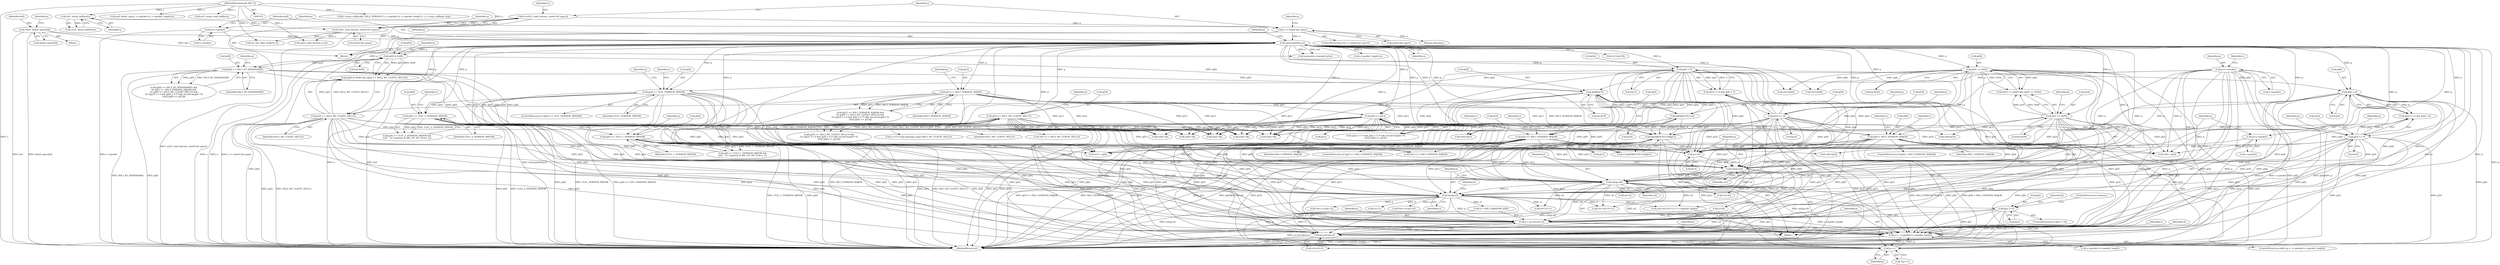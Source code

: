 digraph "0_openssl_26a59d9b46574e457870197dffa802871b4c8fc7_0@array" {
"1000935" [label="(Call,p[i] != 0)"];
"1000828" [label="(Call,n2s(p,cl))"];
"1000736" [label="(Call,((p[0]&0x7f)<<8)|p[1])"];
"1000737" [label="(Call,(p[0]&0x7f)<<8)"];
"1000738" [label="(Call,p[0]&0x7f)"];
"1000715" [label="(Call,p=s->packet)"];
"1000219" [label="(Call,p[0] & 0x80)"];
"1000213" [label="(Call,memcpy(buf,p,n))"];
"1000150" [label="(Call,*buf= &(buf_space[0]))"];
"1000208" [label="(Call,p=s->packet)"];
"1000202" [label="(Call,n != sizeof buf_space)"];
"1000195" [label="(Call,n=ssl23_read_bytes(s, sizeof buf_space))"];
"1000197" [label="(Call,ssl23_read_bytes(s, sizeof buf_space))"];
"1000192" [label="(Call,ssl3_setup_buffers(s))"];
"1000146" [label="(MethodParameterIn,SSL *s)"];
"1000428" [label="(Call,p[0] == SSL3_RT_HANDSHAKE)"];
"1000434" [label="(Call,p[1] == SSL3_VERSION_MAJOR)"];
"1000457" [label="(Call,p[9] >= p[1])"];
"1000490" [label="(Call,p[9] > SSL3_VERSION_MAJOR)"];
"1000440" [label="(Call,p[5] == SSL3_MT_CLIENT_HELLO)"];
"1000224" [label="(Call,p[2] == SSL2_MT_CLIENT_HELLO)"];
"1000825" [label="(Call,n2s(p,sil))"];
"1000822" [label="(Call,n2s(p,csl))"];
"1000819" [label="(Call,p+=5)"];
"1000814" [label="(Call,p=s->packet)"];
"1000290" [label="(Call,p[4] >= TLS1_VERSION_MINOR)"];
"1000237" [label="(Call,p[4] == 0x02)"];
"1000298" [label="(Call,p[4] >= TLS1_2_VERSION_MINOR)"];
"1000479" [label="(Call,p[4] < 6)"];
"1000452" [label="(Call,p[4] < 5)"];
"1000323" [label="(Call,p[4] >= TLS1_1_VERSION_MINOR)"];
"1000474" [label="(Call,p[3] == 0)"];
"1000447" [label="(Call,p[3] == 0)"];
"1000269" [label="(Call,p[3] == SSL3_VERSION_MAJOR)"];
"1000232" [label="(Call,p[3] == 0x00)"];
"1000975" [label="(Call,p = p+csl+sil+cl)"];
"1000985" [label="(Call,p <  s->packet+s->packet_length)"];
"1001000" [label="(Call,p++)"];
"1000977" [label="(Call,p+csl+sil+cl)"];
"1000458" [label="(Call,p[9])"];
"1000473" [label="(Call,p[3] == 0 && p[4] < 6)"];
"1000273" [label="(Identifier,SSL3_VERSION_MAJOR)"];
"1000461" [label="(Call,p[1])"];
"1000192" [label="(Call,ssl3_setup_buffers(s))"];
"1000720" [label="(Call,v[0] = p[3])"];
"1000739" [label="(Call,p[0])"];
"1000796" [label="(Call,s->msg_callback(0, SSL2_VERSION, 0, s->packet+2, s->packet_length-2, s, s->msg_callback_arg))"];
"1000483" [label="(Literal,6)"];
"1000439" [label="(Call,(p[5] == SSL3_MT_CLIENT_HELLO) &&\n\t\t\t ((p[3] == 0 && p[4] < 5 /* silly record length? */)\n\t\t\t\t|| (p[9] >= p[1])))"];
"1000454" [label="(Identifier,p)"];
"1000825" [label="(Call,n2s(p,sil))"];
"1000219" [label="(Call,p[0] & 0x80)"];
"1001114" [label="(Call,memcpy(s->packet,buf,n))"];
"1000199" [label="(Call,sizeof buf_space)"];
"1000291" [label="(Call,p[4])"];
"1000481" [label="(Identifier,p)"];
"1000446" [label="(Call,p[3] == 0 && p[4] < 5)"];
"1000445" [label="(Call,(p[3] == 0 && p[4] < 5 /* silly record length? */)\n\t\t\t\t|| (p[9] >= p[1]))"];
"1001000" [label="(Call,p++)"];
"1000327" [label="(Identifier,TLS1_1_VERSION_MINOR)"];
"1000302" [label="(Identifier,TLS1_2_VERSION_MINOR)"];
"1000231" [label="(Call,(p[3] == 0x00) && (p[4] == 0x02))"];
"1000208" [label="(Call,p=s->packet)"];
"1000737" [label="(Call,(p[0]&0x7f)<<8)"];
"1000819" [label="(Call,p+=5)"];
"1000939" [label="(Literal,0)"];
"1000432" [label="(Identifier,SSL3_RT_HANDSHAKE)"];
"1000300" [label="(Identifier,p)"];
"1000820" [label="(Identifier,p)"];
"1000829" [label="(Identifier,p)"];
"1000440" [label="(Call,p[5] == SSL3_MT_CLIENT_HELLO)"];
"1000202" [label="(Call,n != sizeof buf_space)"];
"1000166" [label="(Identifier,n)"];
"1000985" [label="(Call,p <  s->packet+s->packet_length)"];
"1000270" [label="(Call,p[3])"];
"1000823" [label="(Identifier,p)"];
"1000290" [label="(Call,p[4] >= TLS1_VERSION_MINOR)"];
"1000435" [label="(Call,p[1])"];
"1000978" [label="(Identifier,p)"];
"1000722" [label="(Identifier,v)"];
"1000250" [label="(Call,v[1]=p[4])"];
"1001080" [label="(Call,s->packet_length=n)"];
"1000232" [label="(Call,p[3] == 0x00)"];
"1000981" [label="(Call,sil+cl)"];
"1000716" [label="(Identifier,p)"];
"1000743" [label="(Literal,8)"];
"1000950" [label="(Call,*(d++)=p[i+2])"];
"1000977" [label="(Call,p+csl+sil+cl)"];
"1000676" [label="(Call,(char *)p)"];
"1000448" [label="(Call,p[3])"];
"1000180" [label="(Block,)"];
"1001029" [label="(Call,s->s3->tmp.message_type=SSL3_MT_CLIENT_HELLO)"];
"1000457" [label="(Call,p[9] >= p[1])"];
"1000282" [label="(Call,v[1]=p[4])"];
"1000269" [label="(Call,p[3] == SSL3_VERSION_MAJOR)"];
"1000241" [label="(Literal,0x02)"];
"1000331" [label="(Identifier,s)"];
"1000323" [label="(Call,p[4] >= TLS1_1_VERSION_MINOR)"];
"1000736" [label="(Call,((p[0]&0x7f)<<8)|p[1])"];
"1000151" [label="(Identifier,buf)"];
"1000715" [label="(Call,p=s->packet)"];
"1000239" [label="(Identifier,p)"];
"1000479" [label="(Call,p[4] < 6)"];
"1000883" [label="(Call,cl > SSL3_RANDOM_SIZE)"];
"1000644" [label="(Call,(char *)p)"];
"1000744" [label="(Call,p[1])"];
"1000827" [label="(Identifier,sil)"];
"1000986" [label="(Identifier,p)"];
"1000324" [label="(Call,p[4])"];
"1000289" [label="(ControlStructure,if (p[4] >= TLS1_VERSION_MINOR))"];
"1000927" [label="(Call,i<csl)"];
"1000223" [label="(Literal,0x80)"];
"1000322" [label="(Call,p[4] >= TLS1_1_VERSION_MINOR &&\n\t\t\t\t\t   !(s->options & SSL_OP_NO_TLSv1_1))"];
"1000465" [label="(Call,v[0]=p[1])"];
"1000204" [label="(Call,sizeof buf_space)"];
"1000429" [label="(Call,p[0])"];
"1000294" [label="(Identifier,TLS1_VERSION_MINOR)"];
"1000497" [label="(Identifier,v)"];
"1000215" [label="(Identifier,p)"];
"1000738" [label="(Call,p[0]&0x7f)"];
"1000711" [label="(Block,)"];
"1000734" [label="(Call,n=((p[0]&0x7f)<<8)|p[1])"];
"1000661" [label="(Call,(char *)p)"];
"1000243" [label="(Call,v[0]=p[3])"];
"1000453" [label="(Call,p[4])"];
"1001003" [label="(Identifier,i)"];
"1000147" [label="(Block,)"];
"1001001" [label="(Identifier,p)"];
"1000934" [label="(ControlStructure,if (p[i] != 0))"];
"1000832" [label="(Identifier,d)"];
"1000216" [label="(Identifier,n)"];
"1000306" [label="(Identifier,s)"];
"1000822" [label="(Call,n2s(p,csl))"];
"1000233" [label="(Call,p[3])"];
"1000238" [label="(Call,p[4])"];
"1000830" [label="(Identifier,cl)"];
"1000452" [label="(Call,p[4] < 5)"];
"1000987" [label="(Call,s->packet+s->packet_length)"];
"1000444" [label="(Identifier,SSL3_MT_CLIENT_HELLO)"];
"1000941" [label="(Call,*(d++)=p[i+1])"];
"1000815" [label="(Identifier,p)"];
"1000400" [label="(Identifier,s)"];
"1001076" [label="(Call,ssl_init_wbio_buffer(s,1))"];
"1000826" [label="(Identifier,p)"];
"1000449" [label="(Identifier,p)"];
"1000935" [label="(Call,p[i] != 0)"];
"1000193" [label="(Identifier,s)"];
"1000780" [label="(Call,ssl3_finish_mac(s, s->packet+2, s->packet_length-2))"];
"1000821" [label="(Literal,5)"];
"1000816" [label="(Call,s->packet)"];
"1000727" [label="(Call,v[1] = p[4])"];
"1000846" [label="(Call,cl+11)"];
"1000717" [label="(Call,s->packet)"];
"1000979" [label="(Call,csl+sil+cl)"];
"1000298" [label="(Call,p[4] >= TLS1_2_VERSION_MINOR)"];
"1000226" [label="(Identifier,p)"];
"1000478" [label="(Literal,0)"];
"1000451" [label="(Literal,0)"];
"1000206" [label="(Return,return(n);)"];
"1000940" [label="(ControlStructure,continue;)"];
"1000447" [label="(Call,p[3] == 0)"];
"1000299" [label="(Call,p[4])"];
"1000635" [label="(Call,(char *)p)"];
"1000210" [label="(Call,s->packet)"];
"1000203" [label="(Identifier,n)"];
"1000236" [label="(Literal,0x00)"];
"1001097" [label="(Call,ssl3_setup_read_buffer(s))"];
"1000868" [label="(Call,*(d++) = SSL3_VERSION_MAJOR)"];
"1000902" [label="(Call,csl+sil)"];
"1000150" [label="(Call,*buf= &(buf_space[0]))"];
"1000201" [label="(ControlStructure,if (n != sizeof buf_space))"];
"1000268" [label="(ControlStructure,if (p[3] == SSL3_VERSION_MAJOR))"];
"1000474" [label="(Call,p[3] == 0)"];
"1000475" [label="(Call,p[3])"];
"1000220" [label="(Call,p[0])"];
"1000433" [label="(Call,(p[1] == SSL3_VERSION_MAJOR) &&\n\t\t\t (p[5] == SSL3_MT_CLIENT_HELLO) &&\n\t\t\t ((p[3] == 0 && p[4] < 5 /* silly record length? */)\n\t\t\t\t|| (p[9] >= p[1])))"];
"1000976" [label="(Identifier,p)"];
"1000197" [label="(Call,ssl23_read_bytes(s, sizeof buf_space))"];
"1000209" [label="(Identifier,p)"];
"1000844" [label="(Call,sil+cl+11)"];
"1000442" [label="(Identifier,p)"];
"1000491" [label="(Call,p[9])"];
"1000857" [label="(Call,*(d++) = SSL3_MT_CLIENT_HELLO)"];
"1000842" [label="(Call,csl+sil+cl+11)"];
"1000489" [label="(ControlStructure,if (p[9] > SSL3_VERSION_MAJOR))"];
"1000999" [label="(Call,*(p++))"];
"1000438" [label="(Identifier,SSL3_VERSION_MAJOR)"];
"1000441" [label="(Call,p[5])"];
"1000501" [label="(Call,v[1]=p[10])"];
"1000936" [label="(Call,p[i])"];
"1000998" [label="(Identifier,d)"];
"1000490" [label="(Call,p[9] > SSL3_VERSION_MAJOR)"];
"1000975" [label="(Call,p = p+csl+sil+cl)"];
"1000427" [label="(Call,(p[0] == SSL3_RT_HANDSHAKE) &&\n\t\t\t (p[1] == SSL3_VERSION_MAJOR) &&\n\t\t\t (p[5] == SSL3_MT_CLIENT_HELLO) &&\n\t\t\t ((p[3] == 0 && p[4] < 5 /* silly record length? */)\n\t\t\t\t|| (p[9] >= p[1])))"];
"1000434" [label="(Call,p[1] == SSL3_VERSION_MAJOR)"];
"1000218" [label="(Call,(p[0] & 0x80) && (p[2] == SSL2_MT_CLIENT_HELLO))"];
"1000207" [label="(Identifier,n)"];
"1000214" [label="(Identifier,buf)"];
"1000221" [label="(Identifier,p)"];
"1000480" [label="(Call,p[4])"];
"1000841" [label="(Call,(csl+sil+cl+11) != s->packet_length)"];
"1000456" [label="(Literal,5)"];
"1000503" [label="(Identifier,v)"];
"1000237" [label="(Call,p[4] == 0x02)"];
"1000228" [label="(Identifier,SSL2_MT_CLIENT_HELLO)"];
"1000152" [label="(Call,&(buf_space[0]))"];
"1000196" [label="(Identifier,n)"];
"1000225" [label="(Call,p[2])"];
"1000944" [label="(Identifier,d)"];
"1000195" [label="(Call,n=ssl23_read_bytes(s, sizeof buf_space))"];
"1000275" [label="(Call,v[0]=p[3])"];
"1001274" [label="(MethodReturn,int)"];
"1000814" [label="(Call,p=s->packet)"];
"1000428" [label="(Call,p[0] == SSL3_RT_HANDSHAKE)"];
"1000689" [label="(Identifier,s)"];
"1000742" [label="(Literal,0x7f)"];
"1000769" [label="(Call,ssl23_read_bytes(s,n+2))"];
"1000224" [label="(Call,p[2] == SSL2_MT_CLIENT_HELLO)"];
"1000198" [label="(Identifier,s)"];
"1000653" [label="(Call,(char *)p)"];
"1000191" [label="(Call,!ssl3_setup_buffers(s))"];
"1000436" [label="(Identifier,p)"];
"1000828" [label="(Call,n2s(p,cl))"];
"1000297" [label="(Call,p[4] >= TLS1_2_VERSION_MINOR &&\n\t\t\t\t\t   !(s->options & SSL_OP_NO_TLSv1_2))"];
"1000494" [label="(Identifier,SSL3_VERSION_MAJOR)"];
"1000824" [label="(Identifier,csl)"];
"1000984" [label="(ControlStructure,while (p <  s->packet+s->packet_length))"];
"1000146" [label="(MethodParameterIn,SSL *s)"];
"1000745" [label="(Identifier,p)"];
"1000213" [label="(Call,memcpy(buf,p,n))"];
"1000277" [label="(Identifier,v)"];
"1000935" -> "1000934"  [label="AST: "];
"1000935" -> "1000939"  [label="CFG: "];
"1000936" -> "1000935"  [label="AST: "];
"1000939" -> "1000935"  [label="AST: "];
"1000940" -> "1000935"  [label="CFG: "];
"1000944" -> "1000935"  [label="CFG: "];
"1000935" -> "1001274"  [label="DDG: p[i]"];
"1000935" -> "1001274"  [label="DDG: p[i] != 0"];
"1000828" -> "1000935"  [label="DDG: p"];
"1000935" -> "1000975"  [label="DDG: p[i]"];
"1000935" -> "1000977"  [label="DDG: p[i]"];
"1000935" -> "1000985"  [label="DDG: p[i]"];
"1000935" -> "1001000"  [label="DDG: p[i]"];
"1000828" -> "1000711"  [label="AST: "];
"1000828" -> "1000830"  [label="CFG: "];
"1000829" -> "1000828"  [label="AST: "];
"1000830" -> "1000828"  [label="AST: "];
"1000832" -> "1000828"  [label="CFG: "];
"1000828" -> "1001274"  [label="DDG: n2s(p,cl)"];
"1000736" -> "1000828"  [label="DDG: p[1]"];
"1000738" -> "1000828"  [label="DDG: p[0]"];
"1000490" -> "1000828"  [label="DDG: p[9]"];
"1000440" -> "1000828"  [label="DDG: p[5]"];
"1000224" -> "1000828"  [label="DDG: p[2]"];
"1000457" -> "1000828"  [label="DDG: p[9]"];
"1000825" -> "1000828"  [label="DDG: p"];
"1000290" -> "1000828"  [label="DDG: p[4]"];
"1000715" -> "1000828"  [label="DDG: p"];
"1000298" -> "1000828"  [label="DDG: p[4]"];
"1000479" -> "1000828"  [label="DDG: p[4]"];
"1000452" -> "1000828"  [label="DDG: p[4]"];
"1000323" -> "1000828"  [label="DDG: p[4]"];
"1000237" -> "1000828"  [label="DDG: p[4]"];
"1000213" -> "1000828"  [label="DDG: p"];
"1000474" -> "1000828"  [label="DDG: p[3]"];
"1000269" -> "1000828"  [label="DDG: p[3]"];
"1000447" -> "1000828"  [label="DDG: p[3]"];
"1000232" -> "1000828"  [label="DDG: p[3]"];
"1000828" -> "1000841"  [label="DDG: cl"];
"1000828" -> "1000842"  [label="DDG: cl"];
"1000828" -> "1000844"  [label="DDG: cl"];
"1000828" -> "1000846"  [label="DDG: cl"];
"1000828" -> "1000883"  [label="DDG: cl"];
"1000828" -> "1000941"  [label="DDG: p"];
"1000828" -> "1000950"  [label="DDG: p"];
"1000828" -> "1000975"  [label="DDG: p"];
"1000828" -> "1000977"  [label="DDG: p"];
"1000828" -> "1000985"  [label="DDG: p"];
"1000828" -> "1001000"  [label="DDG: p"];
"1000736" -> "1000734"  [label="AST: "];
"1000736" -> "1000744"  [label="CFG: "];
"1000737" -> "1000736"  [label="AST: "];
"1000744" -> "1000736"  [label="AST: "];
"1000734" -> "1000736"  [label="CFG: "];
"1000736" -> "1001274"  [label="DDG: p[1]"];
"1000736" -> "1001274"  [label="DDG: (p[0]&0x7f)<<8"];
"1000736" -> "1000734"  [label="DDG: (p[0]&0x7f)<<8"];
"1000736" -> "1000734"  [label="DDG: p[1]"];
"1000737" -> "1000736"  [label="DDG: p[0]&0x7f"];
"1000737" -> "1000736"  [label="DDG: 8"];
"1000434" -> "1000736"  [label="DDG: p[1]"];
"1000457" -> "1000736"  [label="DDG: p[1]"];
"1000715" -> "1000736"  [label="DDG: p"];
"1000213" -> "1000736"  [label="DDG: p"];
"1000736" -> "1000819"  [label="DDG: p[1]"];
"1000736" -> "1000822"  [label="DDG: p[1]"];
"1000736" -> "1000825"  [label="DDG: p[1]"];
"1000736" -> "1000975"  [label="DDG: p[1]"];
"1000736" -> "1000977"  [label="DDG: p[1]"];
"1000736" -> "1000985"  [label="DDG: p[1]"];
"1000736" -> "1001000"  [label="DDG: p[1]"];
"1000737" -> "1000743"  [label="CFG: "];
"1000738" -> "1000737"  [label="AST: "];
"1000743" -> "1000737"  [label="AST: "];
"1000745" -> "1000737"  [label="CFG: "];
"1000737" -> "1001274"  [label="DDG: p[0]&0x7f"];
"1000738" -> "1000737"  [label="DDG: p[0]"];
"1000738" -> "1000737"  [label="DDG: 0x7f"];
"1000738" -> "1000742"  [label="CFG: "];
"1000739" -> "1000738"  [label="AST: "];
"1000742" -> "1000738"  [label="AST: "];
"1000743" -> "1000738"  [label="CFG: "];
"1000738" -> "1001274"  [label="DDG: p[0]"];
"1000715" -> "1000738"  [label="DDG: p"];
"1000219" -> "1000738"  [label="DDG: p[0]"];
"1000428" -> "1000738"  [label="DDG: p[0]"];
"1000738" -> "1000819"  [label="DDG: p[0]"];
"1000738" -> "1000822"  [label="DDG: p[0]"];
"1000738" -> "1000825"  [label="DDG: p[0]"];
"1000738" -> "1000975"  [label="DDG: p[0]"];
"1000738" -> "1000977"  [label="DDG: p[0]"];
"1000738" -> "1000985"  [label="DDG: p[0]"];
"1000738" -> "1001000"  [label="DDG: p[0]"];
"1000715" -> "1000711"  [label="AST: "];
"1000715" -> "1000717"  [label="CFG: "];
"1000716" -> "1000715"  [label="AST: "];
"1000717" -> "1000715"  [label="AST: "];
"1000722" -> "1000715"  [label="CFG: "];
"1000715" -> "1001274"  [label="DDG: p"];
"1000715" -> "1001274"  [label="DDG: s->packet"];
"1000715" -> "1000720"  [label="DDG: p"];
"1000715" -> "1000727"  [label="DDG: p"];
"1000715" -> "1000819"  [label="DDG: p"];
"1000715" -> "1000822"  [label="DDG: p"];
"1000715" -> "1000825"  [label="DDG: p"];
"1000715" -> "1000975"  [label="DDG: p"];
"1000715" -> "1000977"  [label="DDG: p"];
"1000715" -> "1000985"  [label="DDG: p"];
"1000715" -> "1001000"  [label="DDG: p"];
"1000219" -> "1000218"  [label="AST: "];
"1000219" -> "1000223"  [label="CFG: "];
"1000220" -> "1000219"  [label="AST: "];
"1000223" -> "1000219"  [label="AST: "];
"1000226" -> "1000219"  [label="CFG: "];
"1000218" -> "1000219"  [label="CFG: "];
"1000219" -> "1001274"  [label="DDG: p[0]"];
"1000219" -> "1000218"  [label="DDG: p[0]"];
"1000219" -> "1000218"  [label="DDG: 0x80"];
"1000213" -> "1000219"  [label="DDG: p"];
"1000219" -> "1000428"  [label="DDG: p[0]"];
"1000213" -> "1000180"  [label="AST: "];
"1000213" -> "1000216"  [label="CFG: "];
"1000214" -> "1000213"  [label="AST: "];
"1000215" -> "1000213"  [label="AST: "];
"1000216" -> "1000213"  [label="AST: "];
"1000221" -> "1000213"  [label="CFG: "];
"1000213" -> "1001274"  [label="DDG: n"];
"1000213" -> "1001274"  [label="DDG: buf"];
"1000213" -> "1001274"  [label="DDG: memcpy(buf,p,n)"];
"1000213" -> "1001274"  [label="DDG: p"];
"1000150" -> "1000213"  [label="DDG: buf"];
"1000208" -> "1000213"  [label="DDG: p"];
"1000202" -> "1000213"  [label="DDG: n"];
"1000213" -> "1000224"  [label="DDG: p"];
"1000213" -> "1000232"  [label="DDG: p"];
"1000213" -> "1000237"  [label="DDG: p"];
"1000213" -> "1000243"  [label="DDG: p"];
"1000213" -> "1000250"  [label="DDG: p"];
"1000213" -> "1000269"  [label="DDG: p"];
"1000213" -> "1000275"  [label="DDG: p"];
"1000213" -> "1000282"  [label="DDG: p"];
"1000213" -> "1000290"  [label="DDG: p"];
"1000213" -> "1000298"  [label="DDG: p"];
"1000213" -> "1000323"  [label="DDG: p"];
"1000213" -> "1000428"  [label="DDG: p"];
"1000213" -> "1000434"  [label="DDG: p"];
"1000213" -> "1000440"  [label="DDG: p"];
"1000213" -> "1000447"  [label="DDG: p"];
"1000213" -> "1000452"  [label="DDG: p"];
"1000213" -> "1000457"  [label="DDG: p"];
"1000213" -> "1000465"  [label="DDG: p"];
"1000213" -> "1000474"  [label="DDG: p"];
"1000213" -> "1000479"  [label="DDG: p"];
"1000213" -> "1000490"  [label="DDG: p"];
"1000213" -> "1000501"  [label="DDG: p"];
"1000213" -> "1000635"  [label="DDG: p"];
"1000213" -> "1000720"  [label="DDG: p"];
"1000213" -> "1000727"  [label="DDG: p"];
"1000213" -> "1000819"  [label="DDG: p"];
"1000213" -> "1000822"  [label="DDG: p"];
"1000213" -> "1000825"  [label="DDG: p"];
"1000213" -> "1000975"  [label="DDG: p"];
"1000213" -> "1000977"  [label="DDG: p"];
"1000213" -> "1000985"  [label="DDG: p"];
"1000213" -> "1001000"  [label="DDG: p"];
"1000213" -> "1001080"  [label="DDG: n"];
"1000213" -> "1001114"  [label="DDG: buf"];
"1000213" -> "1001114"  [label="DDG: n"];
"1000150" -> "1000147"  [label="AST: "];
"1000150" -> "1000152"  [label="CFG: "];
"1000151" -> "1000150"  [label="AST: "];
"1000152" -> "1000150"  [label="AST: "];
"1000166" -> "1000150"  [label="CFG: "];
"1000150" -> "1001274"  [label="DDG: buf"];
"1000150" -> "1001274"  [label="DDG: &(buf_space[0])"];
"1000150" -> "1001114"  [label="DDG: buf"];
"1000208" -> "1000180"  [label="AST: "];
"1000208" -> "1000210"  [label="CFG: "];
"1000209" -> "1000208"  [label="AST: "];
"1000210" -> "1000208"  [label="AST: "];
"1000214" -> "1000208"  [label="CFG: "];
"1000208" -> "1001274"  [label="DDG: s->packet"];
"1000202" -> "1000201"  [label="AST: "];
"1000202" -> "1000204"  [label="CFG: "];
"1000203" -> "1000202"  [label="AST: "];
"1000204" -> "1000202"  [label="AST: "];
"1000207" -> "1000202"  [label="CFG: "];
"1000209" -> "1000202"  [label="CFG: "];
"1000202" -> "1001274"  [label="DDG: n"];
"1000202" -> "1001274"  [label="DDG: n != sizeof buf_space"];
"1000195" -> "1000202"  [label="DDG: n"];
"1000202" -> "1000206"  [label="DDG: n"];
"1000195" -> "1000180"  [label="AST: "];
"1000195" -> "1000197"  [label="CFG: "];
"1000196" -> "1000195"  [label="AST: "];
"1000197" -> "1000195"  [label="AST: "];
"1000203" -> "1000195"  [label="CFG: "];
"1000195" -> "1001274"  [label="DDG: ssl23_read_bytes(s, sizeof buf_space)"];
"1000197" -> "1000195"  [label="DDG: s"];
"1000197" -> "1000199"  [label="CFG: "];
"1000198" -> "1000197"  [label="AST: "];
"1000199" -> "1000197"  [label="AST: "];
"1000197" -> "1001274"  [label="DDG: s"];
"1000192" -> "1000197"  [label="DDG: s"];
"1000146" -> "1000197"  [label="DDG: s"];
"1000197" -> "1000769"  [label="DDG: s"];
"1000197" -> "1001076"  [label="DDG: s"];
"1000192" -> "1000191"  [label="AST: "];
"1000192" -> "1000193"  [label="CFG: "];
"1000193" -> "1000192"  [label="AST: "];
"1000191" -> "1000192"  [label="CFG: "];
"1000192" -> "1000191"  [label="DDG: s"];
"1000146" -> "1000192"  [label="DDG: s"];
"1000146" -> "1000145"  [label="AST: "];
"1000146" -> "1001274"  [label="DDG: s"];
"1000146" -> "1000769"  [label="DDG: s"];
"1000146" -> "1000780"  [label="DDG: s"];
"1000146" -> "1000796"  [label="DDG: s"];
"1000146" -> "1001076"  [label="DDG: s"];
"1000146" -> "1001097"  [label="DDG: s"];
"1000428" -> "1000427"  [label="AST: "];
"1000428" -> "1000432"  [label="CFG: "];
"1000429" -> "1000428"  [label="AST: "];
"1000432" -> "1000428"  [label="AST: "];
"1000436" -> "1000428"  [label="CFG: "];
"1000427" -> "1000428"  [label="CFG: "];
"1000428" -> "1001274"  [label="DDG: SSL3_RT_HANDSHAKE"];
"1000428" -> "1001274"  [label="DDG: p[0]"];
"1000428" -> "1000427"  [label="DDG: p[0]"];
"1000428" -> "1000427"  [label="DDG: SSL3_RT_HANDSHAKE"];
"1000428" -> "1000635"  [label="DDG: p[0]"];
"1000428" -> "1000644"  [label="DDG: p[0]"];
"1000428" -> "1000653"  [label="DDG: p[0]"];
"1000428" -> "1000661"  [label="DDG: p[0]"];
"1000428" -> "1000676"  [label="DDG: p[0]"];
"1000434" -> "1000433"  [label="AST: "];
"1000434" -> "1000438"  [label="CFG: "];
"1000435" -> "1000434"  [label="AST: "];
"1000438" -> "1000434"  [label="AST: "];
"1000442" -> "1000434"  [label="CFG: "];
"1000433" -> "1000434"  [label="CFG: "];
"1000434" -> "1001274"  [label="DDG: SSL3_VERSION_MAJOR"];
"1000434" -> "1001274"  [label="DDG: p[1]"];
"1000434" -> "1000433"  [label="DDG: p[1]"];
"1000434" -> "1000433"  [label="DDG: SSL3_VERSION_MAJOR"];
"1000434" -> "1000457"  [label="DDG: p[1]"];
"1000434" -> "1000465"  [label="DDG: p[1]"];
"1000434" -> "1000490"  [label="DDG: SSL3_VERSION_MAJOR"];
"1000434" -> "1000635"  [label="DDG: p[1]"];
"1000434" -> "1000644"  [label="DDG: p[1]"];
"1000434" -> "1000653"  [label="DDG: p[1]"];
"1000434" -> "1000661"  [label="DDG: p[1]"];
"1000434" -> "1000676"  [label="DDG: p[1]"];
"1000434" -> "1000868"  [label="DDG: SSL3_VERSION_MAJOR"];
"1000457" -> "1000445"  [label="AST: "];
"1000457" -> "1000461"  [label="CFG: "];
"1000458" -> "1000457"  [label="AST: "];
"1000461" -> "1000457"  [label="AST: "];
"1000445" -> "1000457"  [label="CFG: "];
"1000457" -> "1001274"  [label="DDG: p[1]"];
"1000457" -> "1001274"  [label="DDG: p[9]"];
"1000457" -> "1000445"  [label="DDG: p[9]"];
"1000457" -> "1000445"  [label="DDG: p[1]"];
"1000457" -> "1000465"  [label="DDG: p[1]"];
"1000457" -> "1000490"  [label="DDG: p[9]"];
"1000457" -> "1000635"  [label="DDG: p[9]"];
"1000457" -> "1000635"  [label="DDG: p[1]"];
"1000457" -> "1000644"  [label="DDG: p[9]"];
"1000457" -> "1000644"  [label="DDG: p[1]"];
"1000457" -> "1000653"  [label="DDG: p[9]"];
"1000457" -> "1000653"  [label="DDG: p[1]"];
"1000457" -> "1000661"  [label="DDG: p[9]"];
"1000457" -> "1000661"  [label="DDG: p[1]"];
"1000457" -> "1000676"  [label="DDG: p[9]"];
"1000457" -> "1000676"  [label="DDG: p[1]"];
"1000457" -> "1000819"  [label="DDG: p[9]"];
"1000457" -> "1000822"  [label="DDG: p[9]"];
"1000457" -> "1000825"  [label="DDG: p[9]"];
"1000457" -> "1000975"  [label="DDG: p[9]"];
"1000457" -> "1000977"  [label="DDG: p[9]"];
"1000457" -> "1000985"  [label="DDG: p[9]"];
"1000457" -> "1001000"  [label="DDG: p[9]"];
"1000490" -> "1000489"  [label="AST: "];
"1000490" -> "1000494"  [label="CFG: "];
"1000491" -> "1000490"  [label="AST: "];
"1000494" -> "1000490"  [label="AST: "];
"1000497" -> "1000490"  [label="CFG: "];
"1000503" -> "1000490"  [label="CFG: "];
"1000490" -> "1001274"  [label="DDG: SSL3_VERSION_MAJOR"];
"1000490" -> "1001274"  [label="DDG: p[9]"];
"1000490" -> "1001274"  [label="DDG: p[9] > SSL3_VERSION_MAJOR"];
"1000490" -> "1000819"  [label="DDG: p[9]"];
"1000490" -> "1000822"  [label="DDG: p[9]"];
"1000490" -> "1000825"  [label="DDG: p[9]"];
"1000490" -> "1000868"  [label="DDG: SSL3_VERSION_MAJOR"];
"1000490" -> "1000975"  [label="DDG: p[9]"];
"1000490" -> "1000977"  [label="DDG: p[9]"];
"1000490" -> "1000985"  [label="DDG: p[9]"];
"1000490" -> "1001000"  [label="DDG: p[9]"];
"1000440" -> "1000439"  [label="AST: "];
"1000440" -> "1000444"  [label="CFG: "];
"1000441" -> "1000440"  [label="AST: "];
"1000444" -> "1000440"  [label="AST: "];
"1000449" -> "1000440"  [label="CFG: "];
"1000439" -> "1000440"  [label="CFG: "];
"1000440" -> "1001274"  [label="DDG: p[5]"];
"1000440" -> "1001274"  [label="DDG: SSL3_MT_CLIENT_HELLO"];
"1000440" -> "1000439"  [label="DDG: p[5]"];
"1000440" -> "1000439"  [label="DDG: SSL3_MT_CLIENT_HELLO"];
"1000440" -> "1000635"  [label="DDG: p[5]"];
"1000440" -> "1000644"  [label="DDG: p[5]"];
"1000440" -> "1000653"  [label="DDG: p[5]"];
"1000440" -> "1000661"  [label="DDG: p[5]"];
"1000440" -> "1000676"  [label="DDG: p[5]"];
"1000440" -> "1000819"  [label="DDG: p[5]"];
"1000440" -> "1000822"  [label="DDG: p[5]"];
"1000440" -> "1000825"  [label="DDG: p[5]"];
"1000440" -> "1000857"  [label="DDG: SSL3_MT_CLIENT_HELLO"];
"1000440" -> "1000975"  [label="DDG: p[5]"];
"1000440" -> "1000977"  [label="DDG: p[5]"];
"1000440" -> "1000985"  [label="DDG: p[5]"];
"1000440" -> "1001000"  [label="DDG: p[5]"];
"1000440" -> "1001029"  [label="DDG: SSL3_MT_CLIENT_HELLO"];
"1000224" -> "1000218"  [label="AST: "];
"1000224" -> "1000228"  [label="CFG: "];
"1000225" -> "1000224"  [label="AST: "];
"1000228" -> "1000224"  [label="AST: "];
"1000218" -> "1000224"  [label="CFG: "];
"1000224" -> "1001274"  [label="DDG: p[2]"];
"1000224" -> "1001274"  [label="DDG: SSL2_MT_CLIENT_HELLO"];
"1000224" -> "1000218"  [label="DDG: p[2]"];
"1000224" -> "1000218"  [label="DDG: SSL2_MT_CLIENT_HELLO"];
"1000224" -> "1000635"  [label="DDG: p[2]"];
"1000224" -> "1000644"  [label="DDG: p[2]"];
"1000224" -> "1000653"  [label="DDG: p[2]"];
"1000224" -> "1000661"  [label="DDG: p[2]"];
"1000224" -> "1000676"  [label="DDG: p[2]"];
"1000224" -> "1000819"  [label="DDG: p[2]"];
"1000224" -> "1000822"  [label="DDG: p[2]"];
"1000224" -> "1000825"  [label="DDG: p[2]"];
"1000224" -> "1000975"  [label="DDG: p[2]"];
"1000224" -> "1000977"  [label="DDG: p[2]"];
"1000224" -> "1000985"  [label="DDG: p[2]"];
"1000224" -> "1001000"  [label="DDG: p[2]"];
"1000825" -> "1000711"  [label="AST: "];
"1000825" -> "1000827"  [label="CFG: "];
"1000826" -> "1000825"  [label="AST: "];
"1000827" -> "1000825"  [label="AST: "];
"1000829" -> "1000825"  [label="CFG: "];
"1000825" -> "1001274"  [label="DDG: n2s(p,sil)"];
"1000822" -> "1000825"  [label="DDG: p"];
"1000290" -> "1000825"  [label="DDG: p[4]"];
"1000298" -> "1000825"  [label="DDG: p[4]"];
"1000479" -> "1000825"  [label="DDG: p[4]"];
"1000452" -> "1000825"  [label="DDG: p[4]"];
"1000323" -> "1000825"  [label="DDG: p[4]"];
"1000237" -> "1000825"  [label="DDG: p[4]"];
"1000474" -> "1000825"  [label="DDG: p[3]"];
"1000269" -> "1000825"  [label="DDG: p[3]"];
"1000447" -> "1000825"  [label="DDG: p[3]"];
"1000232" -> "1000825"  [label="DDG: p[3]"];
"1000825" -> "1000841"  [label="DDG: sil"];
"1000825" -> "1000842"  [label="DDG: sil"];
"1000825" -> "1000844"  [label="DDG: sil"];
"1000825" -> "1000902"  [label="DDG: sil"];
"1000825" -> "1000975"  [label="DDG: sil"];
"1000825" -> "1000977"  [label="DDG: sil"];
"1000825" -> "1000979"  [label="DDG: sil"];
"1000825" -> "1000981"  [label="DDG: sil"];
"1000822" -> "1000711"  [label="AST: "];
"1000822" -> "1000824"  [label="CFG: "];
"1000823" -> "1000822"  [label="AST: "];
"1000824" -> "1000822"  [label="AST: "];
"1000826" -> "1000822"  [label="CFG: "];
"1000822" -> "1001274"  [label="DDG: n2s(p,csl)"];
"1000819" -> "1000822"  [label="DDG: p"];
"1000290" -> "1000822"  [label="DDG: p[4]"];
"1000298" -> "1000822"  [label="DDG: p[4]"];
"1000479" -> "1000822"  [label="DDG: p[4]"];
"1000452" -> "1000822"  [label="DDG: p[4]"];
"1000323" -> "1000822"  [label="DDG: p[4]"];
"1000237" -> "1000822"  [label="DDG: p[4]"];
"1000474" -> "1000822"  [label="DDG: p[3]"];
"1000269" -> "1000822"  [label="DDG: p[3]"];
"1000447" -> "1000822"  [label="DDG: p[3]"];
"1000232" -> "1000822"  [label="DDG: p[3]"];
"1000822" -> "1000841"  [label="DDG: csl"];
"1000822" -> "1000842"  [label="DDG: csl"];
"1000822" -> "1000902"  [label="DDG: csl"];
"1000822" -> "1000927"  [label="DDG: csl"];
"1000819" -> "1000711"  [label="AST: "];
"1000819" -> "1000821"  [label="CFG: "];
"1000820" -> "1000819"  [label="AST: "];
"1000821" -> "1000819"  [label="AST: "];
"1000823" -> "1000819"  [label="CFG: "];
"1000814" -> "1000819"  [label="DDG: p"];
"1000290" -> "1000819"  [label="DDG: p[4]"];
"1000298" -> "1000819"  [label="DDG: p[4]"];
"1000479" -> "1000819"  [label="DDG: p[4]"];
"1000452" -> "1000819"  [label="DDG: p[4]"];
"1000323" -> "1000819"  [label="DDG: p[4]"];
"1000237" -> "1000819"  [label="DDG: p[4]"];
"1000474" -> "1000819"  [label="DDG: p[3]"];
"1000269" -> "1000819"  [label="DDG: p[3]"];
"1000447" -> "1000819"  [label="DDG: p[3]"];
"1000232" -> "1000819"  [label="DDG: p[3]"];
"1000814" -> "1000711"  [label="AST: "];
"1000814" -> "1000816"  [label="CFG: "];
"1000815" -> "1000814"  [label="AST: "];
"1000816" -> "1000814"  [label="AST: "];
"1000820" -> "1000814"  [label="CFG: "];
"1000290" -> "1000289"  [label="AST: "];
"1000290" -> "1000294"  [label="CFG: "];
"1000291" -> "1000290"  [label="AST: "];
"1000294" -> "1000290"  [label="AST: "];
"1000300" -> "1000290"  [label="CFG: "];
"1000400" -> "1000290"  [label="CFG: "];
"1000290" -> "1001274"  [label="DDG: p[4]"];
"1000290" -> "1001274"  [label="DDG: TLS1_VERSION_MINOR"];
"1000290" -> "1001274"  [label="DDG: p[4] >= TLS1_VERSION_MINOR"];
"1000237" -> "1000290"  [label="DDG: p[4]"];
"1000290" -> "1000298"  [label="DDG: p[4]"];
"1000290" -> "1000727"  [label="DDG: p[4]"];
"1000290" -> "1000975"  [label="DDG: p[4]"];
"1000290" -> "1000977"  [label="DDG: p[4]"];
"1000290" -> "1000985"  [label="DDG: p[4]"];
"1000290" -> "1001000"  [label="DDG: p[4]"];
"1000237" -> "1000231"  [label="AST: "];
"1000237" -> "1000241"  [label="CFG: "];
"1000238" -> "1000237"  [label="AST: "];
"1000241" -> "1000237"  [label="AST: "];
"1000231" -> "1000237"  [label="CFG: "];
"1000237" -> "1001274"  [label="DDG: p[4]"];
"1000237" -> "1000231"  [label="DDG: p[4]"];
"1000237" -> "1000231"  [label="DDG: 0x02"];
"1000237" -> "1000250"  [label="DDG: p[4]"];
"1000237" -> "1000282"  [label="DDG: p[4]"];
"1000237" -> "1000727"  [label="DDG: p[4]"];
"1000237" -> "1000975"  [label="DDG: p[4]"];
"1000237" -> "1000977"  [label="DDG: p[4]"];
"1000237" -> "1000985"  [label="DDG: p[4]"];
"1000237" -> "1001000"  [label="DDG: p[4]"];
"1000298" -> "1000297"  [label="AST: "];
"1000298" -> "1000302"  [label="CFG: "];
"1000299" -> "1000298"  [label="AST: "];
"1000302" -> "1000298"  [label="AST: "];
"1000306" -> "1000298"  [label="CFG: "];
"1000297" -> "1000298"  [label="CFG: "];
"1000298" -> "1001274"  [label="DDG: p[4]"];
"1000298" -> "1001274"  [label="DDG: TLS1_2_VERSION_MINOR"];
"1000298" -> "1000297"  [label="DDG: p[4]"];
"1000298" -> "1000297"  [label="DDG: TLS1_2_VERSION_MINOR"];
"1000298" -> "1000323"  [label="DDG: p[4]"];
"1000298" -> "1000727"  [label="DDG: p[4]"];
"1000298" -> "1000975"  [label="DDG: p[4]"];
"1000298" -> "1000977"  [label="DDG: p[4]"];
"1000298" -> "1000985"  [label="DDG: p[4]"];
"1000298" -> "1001000"  [label="DDG: p[4]"];
"1000479" -> "1000473"  [label="AST: "];
"1000479" -> "1000483"  [label="CFG: "];
"1000480" -> "1000479"  [label="AST: "];
"1000483" -> "1000479"  [label="AST: "];
"1000473" -> "1000479"  [label="CFG: "];
"1000479" -> "1001274"  [label="DDG: p[4]"];
"1000479" -> "1000473"  [label="DDG: p[4]"];
"1000479" -> "1000473"  [label="DDG: 6"];
"1000452" -> "1000479"  [label="DDG: p[4]"];
"1000479" -> "1000727"  [label="DDG: p[4]"];
"1000479" -> "1000975"  [label="DDG: p[4]"];
"1000479" -> "1000977"  [label="DDG: p[4]"];
"1000479" -> "1000985"  [label="DDG: p[4]"];
"1000479" -> "1001000"  [label="DDG: p[4]"];
"1000452" -> "1000446"  [label="AST: "];
"1000452" -> "1000456"  [label="CFG: "];
"1000453" -> "1000452"  [label="AST: "];
"1000456" -> "1000452"  [label="AST: "];
"1000446" -> "1000452"  [label="CFG: "];
"1000452" -> "1001274"  [label="DDG: p[4]"];
"1000452" -> "1000446"  [label="DDG: p[4]"];
"1000452" -> "1000446"  [label="DDG: 5"];
"1000452" -> "1000635"  [label="DDG: p[4]"];
"1000452" -> "1000644"  [label="DDG: p[4]"];
"1000452" -> "1000653"  [label="DDG: p[4]"];
"1000452" -> "1000661"  [label="DDG: p[4]"];
"1000452" -> "1000676"  [label="DDG: p[4]"];
"1000452" -> "1000727"  [label="DDG: p[4]"];
"1000452" -> "1000975"  [label="DDG: p[4]"];
"1000452" -> "1000977"  [label="DDG: p[4]"];
"1000452" -> "1000985"  [label="DDG: p[4]"];
"1000452" -> "1001000"  [label="DDG: p[4]"];
"1000323" -> "1000322"  [label="AST: "];
"1000323" -> "1000327"  [label="CFG: "];
"1000324" -> "1000323"  [label="AST: "];
"1000327" -> "1000323"  [label="AST: "];
"1000331" -> "1000323"  [label="CFG: "];
"1000322" -> "1000323"  [label="CFG: "];
"1000323" -> "1001274"  [label="DDG: p[4]"];
"1000323" -> "1001274"  [label="DDG: TLS1_1_VERSION_MINOR"];
"1000323" -> "1000322"  [label="DDG: p[4]"];
"1000323" -> "1000322"  [label="DDG: TLS1_1_VERSION_MINOR"];
"1000323" -> "1000727"  [label="DDG: p[4]"];
"1000323" -> "1000975"  [label="DDG: p[4]"];
"1000323" -> "1000977"  [label="DDG: p[4]"];
"1000323" -> "1000985"  [label="DDG: p[4]"];
"1000323" -> "1001000"  [label="DDG: p[4]"];
"1000474" -> "1000473"  [label="AST: "];
"1000474" -> "1000478"  [label="CFG: "];
"1000475" -> "1000474"  [label="AST: "];
"1000478" -> "1000474"  [label="AST: "];
"1000481" -> "1000474"  [label="CFG: "];
"1000473" -> "1000474"  [label="CFG: "];
"1000474" -> "1001274"  [label="DDG: p[3]"];
"1000474" -> "1000473"  [label="DDG: p[3]"];
"1000474" -> "1000473"  [label="DDG: 0"];
"1000447" -> "1000474"  [label="DDG: p[3]"];
"1000474" -> "1000720"  [label="DDG: p[3]"];
"1000474" -> "1000975"  [label="DDG: p[3]"];
"1000474" -> "1000977"  [label="DDG: p[3]"];
"1000474" -> "1000985"  [label="DDG: p[3]"];
"1000474" -> "1001000"  [label="DDG: p[3]"];
"1000447" -> "1000446"  [label="AST: "];
"1000447" -> "1000451"  [label="CFG: "];
"1000448" -> "1000447"  [label="AST: "];
"1000451" -> "1000447"  [label="AST: "];
"1000454" -> "1000447"  [label="CFG: "];
"1000446" -> "1000447"  [label="CFG: "];
"1000447" -> "1001274"  [label="DDG: p[3]"];
"1000447" -> "1000446"  [label="DDG: p[3]"];
"1000447" -> "1000446"  [label="DDG: 0"];
"1000447" -> "1000635"  [label="DDG: p[3]"];
"1000447" -> "1000644"  [label="DDG: p[3]"];
"1000447" -> "1000653"  [label="DDG: p[3]"];
"1000447" -> "1000661"  [label="DDG: p[3]"];
"1000447" -> "1000676"  [label="DDG: p[3]"];
"1000447" -> "1000720"  [label="DDG: p[3]"];
"1000447" -> "1000975"  [label="DDG: p[3]"];
"1000447" -> "1000977"  [label="DDG: p[3]"];
"1000447" -> "1000985"  [label="DDG: p[3]"];
"1000447" -> "1001000"  [label="DDG: p[3]"];
"1000269" -> "1000268"  [label="AST: "];
"1000269" -> "1000273"  [label="CFG: "];
"1000270" -> "1000269"  [label="AST: "];
"1000273" -> "1000269"  [label="AST: "];
"1000277" -> "1000269"  [label="CFG: "];
"1000689" -> "1000269"  [label="CFG: "];
"1000269" -> "1001274"  [label="DDG: p[3] == SSL3_VERSION_MAJOR"];
"1000269" -> "1001274"  [label="DDG: SSL3_VERSION_MAJOR"];
"1000269" -> "1001274"  [label="DDG: p[3]"];
"1000232" -> "1000269"  [label="DDG: p[3]"];
"1000269" -> "1000275"  [label="DDG: p[3]"];
"1000269" -> "1000720"  [label="DDG: p[3]"];
"1000269" -> "1000868"  [label="DDG: SSL3_VERSION_MAJOR"];
"1000269" -> "1000975"  [label="DDG: p[3]"];
"1000269" -> "1000977"  [label="DDG: p[3]"];
"1000269" -> "1000985"  [label="DDG: p[3]"];
"1000269" -> "1001000"  [label="DDG: p[3]"];
"1000232" -> "1000231"  [label="AST: "];
"1000232" -> "1000236"  [label="CFG: "];
"1000233" -> "1000232"  [label="AST: "];
"1000236" -> "1000232"  [label="AST: "];
"1000239" -> "1000232"  [label="CFG: "];
"1000231" -> "1000232"  [label="CFG: "];
"1000232" -> "1000231"  [label="DDG: p[3]"];
"1000232" -> "1000231"  [label="DDG: 0x00"];
"1000232" -> "1000243"  [label="DDG: p[3]"];
"1000232" -> "1000720"  [label="DDG: p[3]"];
"1000232" -> "1000975"  [label="DDG: p[3]"];
"1000232" -> "1000977"  [label="DDG: p[3]"];
"1000232" -> "1000985"  [label="DDG: p[3]"];
"1000232" -> "1001000"  [label="DDG: p[3]"];
"1000975" -> "1000711"  [label="AST: "];
"1000975" -> "1000977"  [label="CFG: "];
"1000976" -> "1000975"  [label="AST: "];
"1000977" -> "1000975"  [label="AST: "];
"1000986" -> "1000975"  [label="CFG: "];
"1000975" -> "1001274"  [label="DDG: p+csl+sil+cl"];
"1000927" -> "1000975"  [label="DDG: csl"];
"1000883" -> "1000975"  [label="DDG: cl"];
"1000975" -> "1000985"  [label="DDG: p"];
"1000985" -> "1000984"  [label="AST: "];
"1000985" -> "1000987"  [label="CFG: "];
"1000986" -> "1000985"  [label="AST: "];
"1000987" -> "1000985"  [label="AST: "];
"1000998" -> "1000985"  [label="CFG: "];
"1001003" -> "1000985"  [label="CFG: "];
"1000985" -> "1001274"  [label="DDG: s->packet+s->packet_length"];
"1000985" -> "1001274"  [label="DDG: p"];
"1000985" -> "1001274"  [label="DDG: p <  s->packet+s->packet_length"];
"1001000" -> "1000985"  [label="DDG: p"];
"1000841" -> "1000985"  [label="DDG: s->packet_length"];
"1000985" -> "1001000"  [label="DDG: p"];
"1001000" -> "1000999"  [label="AST: "];
"1001000" -> "1001001"  [label="CFG: "];
"1001001" -> "1001000"  [label="AST: "];
"1000999" -> "1001000"  [label="CFG: "];
"1000977" -> "1000979"  [label="CFG: "];
"1000978" -> "1000977"  [label="AST: "];
"1000979" -> "1000977"  [label="AST: "];
"1000977" -> "1001274"  [label="DDG: csl+sil+cl"];
"1000927" -> "1000977"  [label="DDG: csl"];
"1000883" -> "1000977"  [label="DDG: cl"];
}
